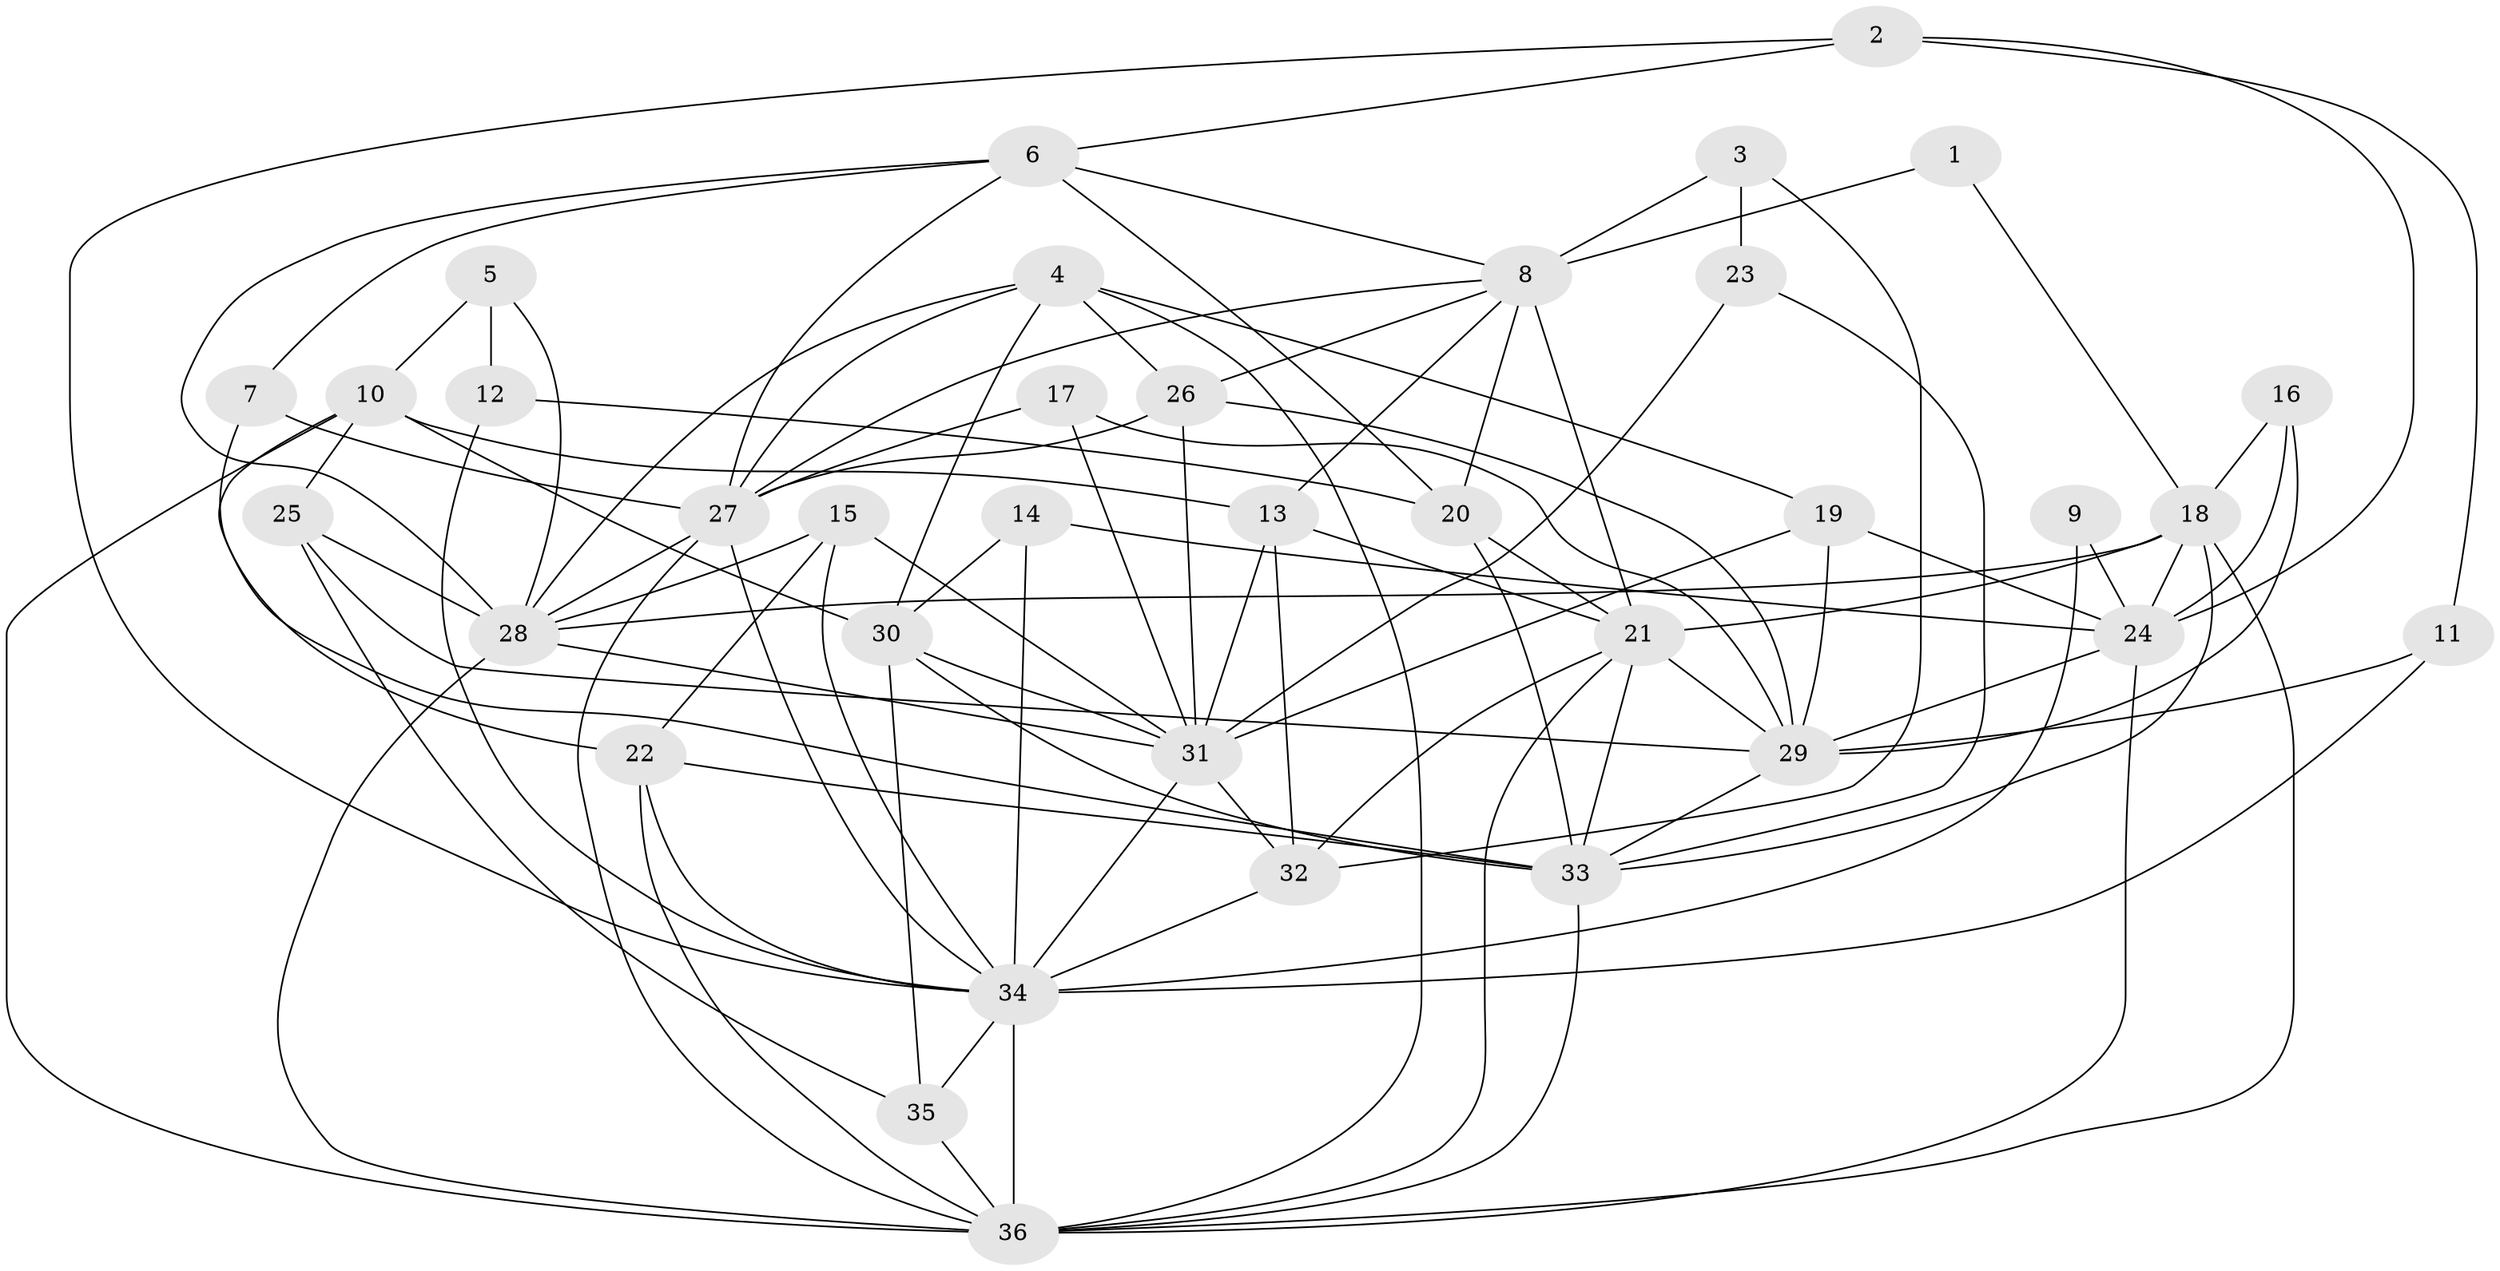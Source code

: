 // original degree distribution, {2: 0.1388888888888889, 3: 0.2638888888888889, 4: 0.2777777777777778, 5: 0.1527777777777778, 7: 0.05555555555555555, 6: 0.1111111111111111}
// Generated by graph-tools (version 1.1) at 2025/50/03/09/25 03:50:04]
// undirected, 36 vertices, 100 edges
graph export_dot {
graph [start="1"]
  node [color=gray90,style=filled];
  1;
  2;
  3;
  4;
  5;
  6;
  7;
  8;
  9;
  10;
  11;
  12;
  13;
  14;
  15;
  16;
  17;
  18;
  19;
  20;
  21;
  22;
  23;
  24;
  25;
  26;
  27;
  28;
  29;
  30;
  31;
  32;
  33;
  34;
  35;
  36;
  1 -- 8 [weight=1.0];
  1 -- 18 [weight=1.0];
  2 -- 6 [weight=1.0];
  2 -- 11 [weight=1.0];
  2 -- 24 [weight=1.0];
  2 -- 34 [weight=1.0];
  3 -- 8 [weight=1.0];
  3 -- 23 [weight=2.0];
  3 -- 32 [weight=1.0];
  4 -- 19 [weight=1.0];
  4 -- 26 [weight=1.0];
  4 -- 27 [weight=1.0];
  4 -- 28 [weight=1.0];
  4 -- 30 [weight=1.0];
  4 -- 36 [weight=1.0];
  5 -- 10 [weight=1.0];
  5 -- 12 [weight=1.0];
  5 -- 28 [weight=1.0];
  6 -- 7 [weight=1.0];
  6 -- 8 [weight=1.0];
  6 -- 20 [weight=1.0];
  6 -- 27 [weight=1.0];
  6 -- 28 [weight=1.0];
  7 -- 27 [weight=1.0];
  7 -- 33 [weight=1.0];
  8 -- 13 [weight=1.0];
  8 -- 20 [weight=3.0];
  8 -- 21 [weight=1.0];
  8 -- 26 [weight=1.0];
  8 -- 27 [weight=1.0];
  9 -- 24 [weight=1.0];
  9 -- 34 [weight=1.0];
  10 -- 13 [weight=1.0];
  10 -- 22 [weight=1.0];
  10 -- 25 [weight=1.0];
  10 -- 30 [weight=1.0];
  10 -- 36 [weight=1.0];
  11 -- 29 [weight=1.0];
  11 -- 34 [weight=1.0];
  12 -- 20 [weight=1.0];
  12 -- 34 [weight=1.0];
  13 -- 21 [weight=1.0];
  13 -- 31 [weight=1.0];
  13 -- 32 [weight=1.0];
  14 -- 24 [weight=1.0];
  14 -- 30 [weight=1.0];
  14 -- 34 [weight=1.0];
  15 -- 22 [weight=1.0];
  15 -- 28 [weight=1.0];
  15 -- 31 [weight=1.0];
  15 -- 34 [weight=1.0];
  16 -- 18 [weight=1.0];
  16 -- 24 [weight=1.0];
  16 -- 29 [weight=1.0];
  17 -- 27 [weight=1.0];
  17 -- 29 [weight=1.0];
  17 -- 31 [weight=1.0];
  18 -- 21 [weight=1.0];
  18 -- 24 [weight=1.0];
  18 -- 28 [weight=1.0];
  18 -- 33 [weight=1.0];
  18 -- 36 [weight=1.0];
  19 -- 24 [weight=1.0];
  19 -- 29 [weight=1.0];
  19 -- 31 [weight=1.0];
  20 -- 21 [weight=1.0];
  20 -- 33 [weight=1.0];
  21 -- 29 [weight=1.0];
  21 -- 32 [weight=1.0];
  21 -- 33 [weight=1.0];
  21 -- 36 [weight=1.0];
  22 -- 33 [weight=1.0];
  22 -- 34 [weight=1.0];
  22 -- 36 [weight=1.0];
  23 -- 31 [weight=1.0];
  23 -- 33 [weight=1.0];
  24 -- 29 [weight=1.0];
  24 -- 36 [weight=1.0];
  25 -- 28 [weight=1.0];
  25 -- 29 [weight=1.0];
  25 -- 35 [weight=1.0];
  26 -- 27 [weight=1.0];
  26 -- 29 [weight=1.0];
  26 -- 31 [weight=1.0];
  27 -- 28 [weight=1.0];
  27 -- 34 [weight=1.0];
  27 -- 36 [weight=1.0];
  28 -- 31 [weight=1.0];
  28 -- 36 [weight=1.0];
  29 -- 33 [weight=1.0];
  30 -- 31 [weight=1.0];
  30 -- 33 [weight=1.0];
  30 -- 35 [weight=1.0];
  31 -- 32 [weight=1.0];
  31 -- 34 [weight=1.0];
  32 -- 34 [weight=1.0];
  33 -- 36 [weight=1.0];
  34 -- 35 [weight=1.0];
  34 -- 36 [weight=1.0];
  35 -- 36 [weight=1.0];
}
